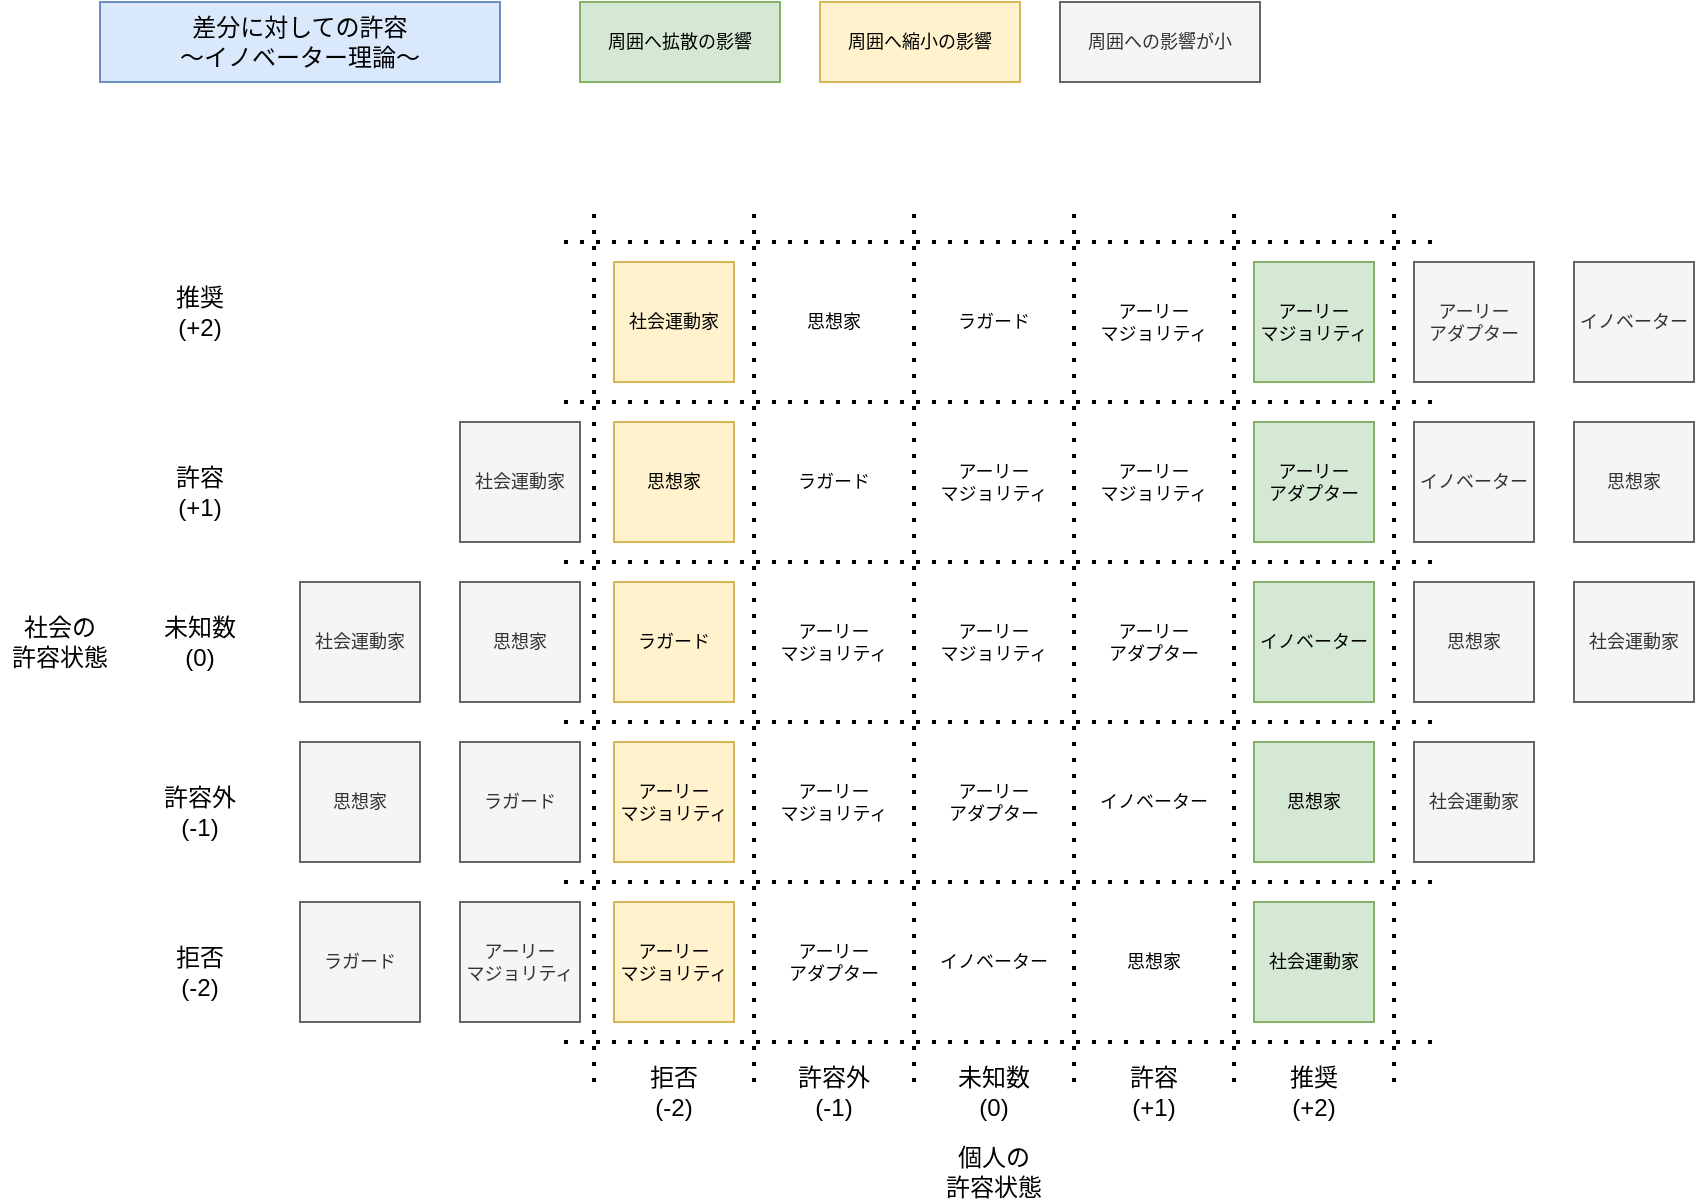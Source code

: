 <mxfile version="27.1.4">
  <diagram name="ページ1" id="kL-LR7i6_pVcXipzNAIo">
    <mxGraphModel dx="1182" dy="1026" grid="1" gridSize="10" guides="1" tooltips="1" connect="1" arrows="1" fold="1" page="1" pageScale="1" pageWidth="1169" pageHeight="827" math="0" shadow="0">
      <root>
        <mxCell id="0" />
        <mxCell id="1" parent="0" />
        <mxCell id="QQLQETNSgTJX-q5ma2Hl-1" value="差分に対しての許容&lt;div&gt;～イノベーター理論～&lt;/div&gt;" style="text;html=1;align=center;verticalAlign=middle;whiteSpace=wrap;rounded=0;fillColor=#dae8fc;strokeColor=#6c8ebf;" vertex="1" parent="1">
          <mxGeometry x="80" y="40" width="200" height="40" as="geometry" />
        </mxCell>
        <mxCell id="QQLQETNSgTJX-q5ma2Hl-2" value="" style="endArrow=none;dashed=1;html=1;dashPattern=1 3;strokeWidth=2;rounded=0;" edge="1" parent="1">
          <mxGeometry width="50" height="50" relative="1" as="geometry">
            <mxPoint x="312" y="400" as="sourcePoint" />
            <mxPoint x="752" y="400" as="targetPoint" />
          </mxGeometry>
        </mxCell>
        <mxCell id="QQLQETNSgTJX-q5ma2Hl-3" value="イノベーター" style="text;html=1;align=center;verticalAlign=middle;whiteSpace=wrap;rounded=0;fontSize=9;fillColor=#d5e8d4;strokeColor=#82b366;" vertex="1" parent="1">
          <mxGeometry x="657" y="330" width="60" height="60" as="geometry" />
        </mxCell>
        <mxCell id="QQLQETNSgTJX-q5ma2Hl-4" value="" style="endArrow=none;dashed=1;html=1;dashPattern=1 3;strokeWidth=2;rounded=0;" edge="1" parent="1">
          <mxGeometry width="50" height="50" relative="1" as="geometry">
            <mxPoint x="487" y="580" as="sourcePoint" />
            <mxPoint x="487" y="140" as="targetPoint" />
          </mxGeometry>
        </mxCell>
        <mxCell id="QQLQETNSgTJX-q5ma2Hl-5" value="" style="endArrow=none;dashed=1;html=1;dashPattern=1 3;strokeWidth=2;rounded=0;" edge="1" parent="1">
          <mxGeometry width="50" height="50" relative="1" as="geometry">
            <mxPoint x="312" y="320" as="sourcePoint" />
            <mxPoint x="752" y="320" as="targetPoint" />
          </mxGeometry>
        </mxCell>
        <mxCell id="QQLQETNSgTJX-q5ma2Hl-6" value="" style="endArrow=none;dashed=1;html=1;dashPattern=1 3;strokeWidth=2;rounded=0;" edge="1" parent="1">
          <mxGeometry width="50" height="50" relative="1" as="geometry">
            <mxPoint x="312" y="240" as="sourcePoint" />
            <mxPoint x="752" y="240" as="targetPoint" />
          </mxGeometry>
        </mxCell>
        <mxCell id="QQLQETNSgTJX-q5ma2Hl-7" value="" style="endArrow=none;dashed=1;html=1;dashPattern=1 3;strokeWidth=2;rounded=0;" edge="1" parent="1">
          <mxGeometry width="50" height="50" relative="1" as="geometry">
            <mxPoint x="312" y="160" as="sourcePoint" />
            <mxPoint x="752" y="160" as="targetPoint" />
          </mxGeometry>
        </mxCell>
        <mxCell id="QQLQETNSgTJX-q5ma2Hl-8" value="" style="endArrow=none;dashed=1;html=1;dashPattern=1 3;strokeWidth=2;rounded=0;" edge="1" parent="1">
          <mxGeometry width="50" height="50" relative="1" as="geometry">
            <mxPoint x="312" y="480" as="sourcePoint" />
            <mxPoint x="752" y="480" as="targetPoint" />
          </mxGeometry>
        </mxCell>
        <mxCell id="QQLQETNSgTJX-q5ma2Hl-9" value="" style="endArrow=none;dashed=1;html=1;dashPattern=1 3;strokeWidth=2;rounded=0;" edge="1" parent="1">
          <mxGeometry width="50" height="50" relative="1" as="geometry">
            <mxPoint x="312" y="560" as="sourcePoint" />
            <mxPoint x="752" y="560" as="targetPoint" />
          </mxGeometry>
        </mxCell>
        <mxCell id="QQLQETNSgTJX-q5ma2Hl-11" value="" style="endArrow=none;dashed=1;html=1;dashPattern=1 3;strokeWidth=2;rounded=0;" edge="1" parent="1">
          <mxGeometry width="50" height="50" relative="1" as="geometry">
            <mxPoint x="407" y="580" as="sourcePoint" />
            <mxPoint x="407" y="140" as="targetPoint" />
          </mxGeometry>
        </mxCell>
        <mxCell id="QQLQETNSgTJX-q5ma2Hl-12" value="" style="endArrow=none;dashed=1;html=1;dashPattern=1 3;strokeWidth=2;rounded=0;" edge="1" parent="1">
          <mxGeometry width="50" height="50" relative="1" as="geometry">
            <mxPoint x="327" y="580" as="sourcePoint" />
            <mxPoint x="327" y="140" as="targetPoint" />
          </mxGeometry>
        </mxCell>
        <mxCell id="QQLQETNSgTJX-q5ma2Hl-13" value="" style="endArrow=none;dashed=1;html=1;dashPattern=1 3;strokeWidth=2;rounded=0;" edge="1" parent="1">
          <mxGeometry width="50" height="50" relative="1" as="geometry">
            <mxPoint x="567" y="580" as="sourcePoint" />
            <mxPoint x="567" y="140" as="targetPoint" />
          </mxGeometry>
        </mxCell>
        <mxCell id="QQLQETNSgTJX-q5ma2Hl-14" value="" style="endArrow=none;dashed=1;html=1;dashPattern=1 3;strokeWidth=2;rounded=0;" edge="1" parent="1">
          <mxGeometry width="50" height="50" relative="1" as="geometry">
            <mxPoint x="647" y="580" as="sourcePoint" />
            <mxPoint x="647" y="140" as="targetPoint" />
          </mxGeometry>
        </mxCell>
        <mxCell id="QQLQETNSgTJX-q5ma2Hl-15" value="" style="endArrow=none;dashed=1;html=1;dashPattern=1 3;strokeWidth=2;rounded=0;" edge="1" parent="1">
          <mxGeometry width="50" height="50" relative="1" as="geometry">
            <mxPoint x="727" y="580" as="sourcePoint" />
            <mxPoint x="727" y="140" as="targetPoint" />
          </mxGeometry>
        </mxCell>
        <mxCell id="QQLQETNSgTJX-q5ma2Hl-16" value="社会の&lt;div&gt;許容状態&lt;/div&gt;" style="text;html=1;align=center;verticalAlign=middle;whiteSpace=wrap;rounded=0;" vertex="1" parent="1">
          <mxGeometry x="30" y="345" width="60" height="30" as="geometry" />
        </mxCell>
        <mxCell id="QQLQETNSgTJX-q5ma2Hl-17" value="個人の&lt;div&gt;許容状態&lt;/div&gt;" style="text;html=1;align=center;verticalAlign=middle;whiteSpace=wrap;rounded=0;" vertex="1" parent="1">
          <mxGeometry x="497" y="610" width="60" height="30" as="geometry" />
        </mxCell>
        <mxCell id="QQLQETNSgTJX-q5ma2Hl-18" value="推奨&lt;div&gt;(+2)&lt;/div&gt;" style="text;html=1;align=center;verticalAlign=middle;whiteSpace=wrap;rounded=0;" vertex="1" parent="1">
          <mxGeometry x="657" y="570" width="60" height="30" as="geometry" />
        </mxCell>
        <mxCell id="QQLQETNSgTJX-q5ma2Hl-19" value="許容&lt;div&gt;(+1)&lt;/div&gt;" style="text;html=1;align=center;verticalAlign=middle;whiteSpace=wrap;rounded=0;" vertex="1" parent="1">
          <mxGeometry x="577" y="570" width="60" height="30" as="geometry" />
        </mxCell>
        <mxCell id="QQLQETNSgTJX-q5ma2Hl-20" value="未知数&lt;div&gt;(0)&lt;/div&gt;" style="text;html=1;align=center;verticalAlign=middle;whiteSpace=wrap;rounded=0;" vertex="1" parent="1">
          <mxGeometry x="497" y="570" width="60" height="30" as="geometry" />
        </mxCell>
        <mxCell id="QQLQETNSgTJX-q5ma2Hl-21" value="許容外&lt;div&gt;(-1)&lt;/div&gt;" style="text;html=1;align=center;verticalAlign=middle;whiteSpace=wrap;rounded=0;" vertex="1" parent="1">
          <mxGeometry x="417" y="570" width="60" height="30" as="geometry" />
        </mxCell>
        <mxCell id="QQLQETNSgTJX-q5ma2Hl-22" value="拒否&lt;div&gt;(-2)&lt;/div&gt;" style="text;html=1;align=center;verticalAlign=middle;whiteSpace=wrap;rounded=0;" vertex="1" parent="1">
          <mxGeometry x="337" y="570" width="60" height="30" as="geometry" />
        </mxCell>
        <mxCell id="QQLQETNSgTJX-q5ma2Hl-23" value="アーリー&lt;div&gt;アダプター&lt;/div&gt;" style="text;html=1;align=center;verticalAlign=middle;whiteSpace=wrap;rounded=0;fontSize=9;" vertex="1" parent="1">
          <mxGeometry x="577" y="330" width="60" height="60" as="geometry" />
        </mxCell>
        <mxCell id="QQLQETNSgTJX-q5ma2Hl-24" value="アーリー&lt;br&gt;&lt;div&gt;マジョリティ&lt;/div&gt;" style="text;html=1;align=center;verticalAlign=middle;whiteSpace=wrap;rounded=0;fontSize=9;" vertex="1" parent="1">
          <mxGeometry x="497" y="330" width="60" height="60" as="geometry" />
        </mxCell>
        <mxCell id="QQLQETNSgTJX-q5ma2Hl-25" value="アーリー&lt;br&gt;&lt;div&gt;マジョリティ&lt;/div&gt;" style="text;html=1;align=center;verticalAlign=middle;whiteSpace=wrap;rounded=0;fontSize=9;" vertex="1" parent="1">
          <mxGeometry x="417" y="330" width="60" height="60" as="geometry" />
        </mxCell>
        <mxCell id="QQLQETNSgTJX-q5ma2Hl-26" value="拒否&lt;div&gt;(-2)&lt;/div&gt;" style="text;html=1;align=center;verticalAlign=middle;whiteSpace=wrap;rounded=0;" vertex="1" parent="1">
          <mxGeometry x="100" y="510" width="60" height="30" as="geometry" />
        </mxCell>
        <mxCell id="QQLQETNSgTJX-q5ma2Hl-27" value="許容外&lt;div&gt;(-1)&lt;/div&gt;" style="text;html=1;align=center;verticalAlign=middle;whiteSpace=wrap;rounded=0;" vertex="1" parent="1">
          <mxGeometry x="100" y="430" width="60" height="30" as="geometry" />
        </mxCell>
        <mxCell id="QQLQETNSgTJX-q5ma2Hl-28" value="未知数&lt;div&gt;(0)&lt;/div&gt;" style="text;html=1;align=center;verticalAlign=middle;whiteSpace=wrap;rounded=0;" vertex="1" parent="1">
          <mxGeometry x="100" y="345" width="60" height="30" as="geometry" />
        </mxCell>
        <mxCell id="QQLQETNSgTJX-q5ma2Hl-29" value="許容&lt;div&gt;(+1)&lt;/div&gt;" style="text;html=1;align=center;verticalAlign=middle;whiteSpace=wrap;rounded=0;" vertex="1" parent="1">
          <mxGeometry x="100" y="270" width="60" height="30" as="geometry" />
        </mxCell>
        <mxCell id="QQLQETNSgTJX-q5ma2Hl-30" value="推奨&lt;div&gt;(+2)&lt;/div&gt;" style="text;html=1;align=center;verticalAlign=middle;whiteSpace=wrap;rounded=0;" vertex="1" parent="1">
          <mxGeometry x="100" y="180" width="60" height="30" as="geometry" />
        </mxCell>
        <mxCell id="QQLQETNSgTJX-q5ma2Hl-31" value="ラガード" style="text;html=1;align=center;verticalAlign=middle;whiteSpace=wrap;rounded=0;fontSize=9;fillColor=#fff2cc;strokeColor=#d6b656;" vertex="1" parent="1">
          <mxGeometry x="337" y="330" width="60" height="60" as="geometry" />
        </mxCell>
        <mxCell id="QQLQETNSgTJX-q5ma2Hl-32" value="アーリー&lt;div&gt;アダプター&lt;/div&gt;" style="text;html=1;align=center;verticalAlign=middle;whiteSpace=wrap;rounded=0;fontSize=9;fillColor=#d5e8d4;strokeColor=#82b366;" vertex="1" parent="1">
          <mxGeometry x="657" y="250" width="60" height="60" as="geometry" />
        </mxCell>
        <mxCell id="QQLQETNSgTJX-q5ma2Hl-33" value="アーリー&lt;br&gt;&lt;div&gt;マジョリティ&lt;/div&gt;" style="text;html=1;align=center;verticalAlign=middle;whiteSpace=wrap;rounded=0;fontSize=9;" vertex="1" parent="1">
          <mxGeometry x="577" y="250" width="60" height="60" as="geometry" />
        </mxCell>
        <mxCell id="QQLQETNSgTJX-q5ma2Hl-34" value="アーリー&lt;br&gt;&lt;div&gt;マジョリティ&lt;/div&gt;" style="text;html=1;align=center;verticalAlign=middle;whiteSpace=wrap;rounded=0;fontSize=9;" vertex="1" parent="1">
          <mxGeometry x="497" y="250" width="60" height="60" as="geometry" />
        </mxCell>
        <mxCell id="QQLQETNSgTJX-q5ma2Hl-35" value="ラガード" style="text;html=1;align=center;verticalAlign=middle;whiteSpace=wrap;rounded=0;fontSize=9;" vertex="1" parent="1">
          <mxGeometry x="417" y="250" width="60" height="60" as="geometry" />
        </mxCell>
        <mxCell id="QQLQETNSgTJX-q5ma2Hl-36" value="イノベーター" style="text;html=1;align=center;verticalAlign=middle;whiteSpace=wrap;rounded=0;fontSize=9;fillColor=#f5f5f5;fontColor=#333333;strokeColor=#666666;" vertex="1" parent="1">
          <mxGeometry x="817" y="170" width="60" height="60" as="geometry" />
        </mxCell>
        <mxCell id="QQLQETNSgTJX-q5ma2Hl-37" value="思想家" style="text;html=1;align=center;verticalAlign=middle;whiteSpace=wrap;rounded=0;fontSize=9;fillColor=#fff2cc;strokeColor=#d6b656;" vertex="1" parent="1">
          <mxGeometry x="337" y="250" width="60" height="60" as="geometry" />
        </mxCell>
        <mxCell id="QQLQETNSgTJX-q5ma2Hl-38" value="思想家" style="text;html=1;align=center;verticalAlign=middle;whiteSpace=wrap;rounded=0;fontSize=9;" vertex="1" parent="1">
          <mxGeometry x="417" y="170" width="60" height="60" as="geometry" />
        </mxCell>
        <mxCell id="QQLQETNSgTJX-q5ma2Hl-39" value="アーリー&lt;br&gt;&lt;div&gt;マジョリティ&lt;/div&gt;" style="text;html=1;align=center;verticalAlign=middle;whiteSpace=wrap;rounded=0;fontSize=9;fillColor=#d5e8d4;strokeColor=#82b366;" vertex="1" parent="1">
          <mxGeometry x="657" y="170" width="60" height="60" as="geometry" />
        </mxCell>
        <mxCell id="QQLQETNSgTJX-q5ma2Hl-40" value="アーリー&lt;br&gt;&lt;div&gt;マジョリティ&lt;/div&gt;" style="text;html=1;align=center;verticalAlign=middle;whiteSpace=wrap;rounded=0;fontSize=9;" vertex="1" parent="1">
          <mxGeometry x="577" y="170" width="60" height="60" as="geometry" />
        </mxCell>
        <mxCell id="QQLQETNSgTJX-q5ma2Hl-41" value="ラガード" style="text;html=1;align=center;verticalAlign=middle;whiteSpace=wrap;rounded=0;fontSize=9;" vertex="1" parent="1">
          <mxGeometry x="497" y="170" width="60" height="60" as="geometry" />
        </mxCell>
        <mxCell id="QQLQETNSgTJX-q5ma2Hl-42" value="アーリー&lt;div&gt;アダプター&lt;/div&gt;" style="text;html=1;align=center;verticalAlign=middle;whiteSpace=wrap;rounded=0;fontSize=9;fillColor=#f5f5f5;fontColor=#333333;strokeColor=#666666;" vertex="1" parent="1">
          <mxGeometry x="737" y="170" width="60" height="60" as="geometry" />
        </mxCell>
        <mxCell id="QQLQETNSgTJX-q5ma2Hl-45" value="社会運動家" style="text;html=1;align=center;verticalAlign=middle;whiteSpace=wrap;rounded=0;fontSize=9;fillColor=#fff2cc;strokeColor=#d6b656;" vertex="1" parent="1">
          <mxGeometry x="337" y="170" width="60" height="60" as="geometry" />
        </mxCell>
        <mxCell id="QQLQETNSgTJX-q5ma2Hl-46" value="イノベーター" style="text;html=1;align=center;verticalAlign=middle;whiteSpace=wrap;rounded=0;fontSize=9;" vertex="1" parent="1">
          <mxGeometry x="577" y="410" width="60" height="60" as="geometry" />
        </mxCell>
        <mxCell id="QQLQETNSgTJX-q5ma2Hl-47" value="アーリー&lt;div&gt;アダプター&lt;/div&gt;" style="text;html=1;align=center;verticalAlign=middle;whiteSpace=wrap;rounded=0;fontSize=9;" vertex="1" parent="1">
          <mxGeometry x="497" y="410" width="60" height="60" as="geometry" />
        </mxCell>
        <mxCell id="QQLQETNSgTJX-q5ma2Hl-48" value="アーリー&lt;br&gt;&lt;div&gt;マジョリティ&lt;/div&gt;" style="text;html=1;align=center;verticalAlign=middle;whiteSpace=wrap;rounded=0;fontSize=9;" vertex="1" parent="1">
          <mxGeometry x="417" y="410" width="60" height="60" as="geometry" />
        </mxCell>
        <mxCell id="QQLQETNSgTJX-q5ma2Hl-49" value="アーリー&lt;br&gt;&lt;div&gt;マジョリティ&lt;/div&gt;" style="text;html=1;align=center;verticalAlign=middle;whiteSpace=wrap;rounded=0;fontSize=9;fillColor=#fff2cc;strokeColor=#d6b656;" vertex="1" parent="1">
          <mxGeometry x="337" y="410" width="60" height="60" as="geometry" />
        </mxCell>
        <mxCell id="QQLQETNSgTJX-q5ma2Hl-50" value="思想家" style="text;html=1;align=center;verticalAlign=middle;whiteSpace=wrap;rounded=0;fontSize=9;fillColor=#d5e8d4;strokeColor=#82b366;" vertex="1" parent="1">
          <mxGeometry x="657" y="410" width="60" height="60" as="geometry" />
        </mxCell>
        <mxCell id="QQLQETNSgTJX-q5ma2Hl-51" value="思想家" style="text;html=1;align=center;verticalAlign=middle;whiteSpace=wrap;rounded=0;fontSize=9;" vertex="1" parent="1">
          <mxGeometry x="577" y="490" width="60" height="60" as="geometry" />
        </mxCell>
        <mxCell id="QQLQETNSgTJX-q5ma2Hl-52" value="社会運動家" style="text;html=1;align=center;verticalAlign=middle;whiteSpace=wrap;rounded=0;fontSize=9;fillColor=#d5e8d4;strokeColor=#82b366;" vertex="1" parent="1">
          <mxGeometry x="657" y="490" width="60" height="60" as="geometry" />
        </mxCell>
        <mxCell id="QQLQETNSgTJX-q5ma2Hl-53" value="思想家" style="text;html=1;align=center;verticalAlign=middle;whiteSpace=wrap;rounded=0;fontSize=9;fillColor=#f5f5f5;strokeColor=#666666;fontColor=#333333;" vertex="1" parent="1">
          <mxGeometry x="737" y="330" width="60" height="60" as="geometry" />
        </mxCell>
        <mxCell id="QQLQETNSgTJX-q5ma2Hl-54" value="社会運動家" style="text;html=1;align=center;verticalAlign=middle;whiteSpace=wrap;rounded=0;fontSize=9;fillColor=#f5f5f5;strokeColor=#666666;fontColor=#333333;" vertex="1" parent="1">
          <mxGeometry x="737" y="410" width="60" height="60" as="geometry" />
        </mxCell>
        <mxCell id="QQLQETNSgTJX-q5ma2Hl-55" value="社会運動家" style="text;html=1;align=center;verticalAlign=middle;whiteSpace=wrap;rounded=0;fontSize=9;fillColor=#f5f5f5;strokeColor=#666666;fontColor=#333333;" vertex="1" parent="1">
          <mxGeometry x="817" y="330" width="60" height="60" as="geometry" />
        </mxCell>
        <mxCell id="QQLQETNSgTJX-q5ma2Hl-56" value="イノベーター" style="text;html=1;align=center;verticalAlign=middle;whiteSpace=wrap;rounded=0;fontSize=9;fillColor=#f5f5f5;fontColor=#333333;strokeColor=#666666;" vertex="1" parent="1">
          <mxGeometry x="737" y="250" width="60" height="60" as="geometry" />
        </mxCell>
        <mxCell id="QQLQETNSgTJX-q5ma2Hl-57" value="思想家" style="text;html=1;align=center;verticalAlign=middle;whiteSpace=wrap;rounded=0;fontSize=9;fillColor=#f5f5f5;strokeColor=#666666;fontColor=#333333;" vertex="1" parent="1">
          <mxGeometry x="817" y="250" width="60" height="60" as="geometry" />
        </mxCell>
        <mxCell id="QQLQETNSgTJX-q5ma2Hl-58" value="イノベーター" style="text;html=1;align=center;verticalAlign=middle;whiteSpace=wrap;rounded=0;fontSize=9;" vertex="1" parent="1">
          <mxGeometry x="497" y="490" width="60" height="60" as="geometry" />
        </mxCell>
        <mxCell id="QQLQETNSgTJX-q5ma2Hl-59" value="アーリー&lt;div&gt;アダプター&lt;/div&gt;" style="text;html=1;align=center;verticalAlign=middle;whiteSpace=wrap;rounded=0;fontSize=9;" vertex="1" parent="1">
          <mxGeometry x="417" y="490" width="60" height="60" as="geometry" />
        </mxCell>
        <mxCell id="QQLQETNSgTJX-q5ma2Hl-60" value="アーリー&lt;br&gt;&lt;div&gt;マジョリティ&lt;/div&gt;" style="text;html=1;align=center;verticalAlign=middle;whiteSpace=wrap;rounded=0;fontSize=9;fillColor=#fff2cc;strokeColor=#d6b656;" vertex="1" parent="1">
          <mxGeometry x="337" y="490" width="60" height="60" as="geometry" />
        </mxCell>
        <mxCell id="QQLQETNSgTJX-q5ma2Hl-61" value="思想家" style="text;html=1;align=center;verticalAlign=middle;whiteSpace=wrap;rounded=0;fontSize=9;fillColor=#f5f5f5;strokeColor=#666666;fontColor=#333333;" vertex="1" parent="1">
          <mxGeometry x="260" y="330" width="60" height="60" as="geometry" />
        </mxCell>
        <mxCell id="QQLQETNSgTJX-q5ma2Hl-62" value="社会運動家" style="text;html=1;align=center;verticalAlign=middle;whiteSpace=wrap;rounded=0;fontSize=9;fillColor=#f5f5f5;strokeColor=#666666;fontColor=#333333;" vertex="1" parent="1">
          <mxGeometry x="180" y="330" width="60" height="60" as="geometry" />
        </mxCell>
        <mxCell id="QQLQETNSgTJX-q5ma2Hl-63" value="社会運動家" style="text;html=1;align=center;verticalAlign=middle;whiteSpace=wrap;rounded=0;fontSize=9;fillColor=#f5f5f5;strokeColor=#666666;fontColor=#333333;" vertex="1" parent="1">
          <mxGeometry x="260" y="250" width="60" height="60" as="geometry" />
        </mxCell>
        <mxCell id="QQLQETNSgTJX-q5ma2Hl-64" value="ラガード" style="text;html=1;align=center;verticalAlign=middle;whiteSpace=wrap;rounded=0;fontSize=9;fillColor=#f5f5f5;fontColor=#333333;strokeColor=#666666;" vertex="1" parent="1">
          <mxGeometry x="260" y="410" width="60" height="60" as="geometry" />
        </mxCell>
        <mxCell id="QQLQETNSgTJX-q5ma2Hl-65" value="ラガード" style="text;html=1;align=center;verticalAlign=middle;whiteSpace=wrap;rounded=0;fontSize=9;fillColor=#f5f5f5;fontColor=#333333;strokeColor=#666666;" vertex="1" parent="1">
          <mxGeometry x="180" y="490" width="60" height="60" as="geometry" />
        </mxCell>
        <mxCell id="QQLQETNSgTJX-q5ma2Hl-66" value="アーリー&lt;br&gt;&lt;div&gt;マジョリティ&lt;/div&gt;" style="text;html=1;align=center;verticalAlign=middle;whiteSpace=wrap;rounded=0;fontSize=9;fillColor=#f5f5f5;fontColor=#333333;strokeColor=#666666;" vertex="1" parent="1">
          <mxGeometry x="260" y="490" width="60" height="60" as="geometry" />
        </mxCell>
        <mxCell id="QQLQETNSgTJX-q5ma2Hl-67" value="思想家" style="text;html=1;align=center;verticalAlign=middle;whiteSpace=wrap;rounded=0;fontSize=9;fillColor=#f5f5f5;strokeColor=#666666;fontColor=#333333;" vertex="1" parent="1">
          <mxGeometry x="180" y="410" width="60" height="60" as="geometry" />
        </mxCell>
        <mxCell id="QQLQETNSgTJX-q5ma2Hl-68" value="&lt;div&gt;周囲への&lt;span style=&quot;background-color: transparent; color: light-dark(rgb(51, 51, 51), rgb(193, 193, 193));&quot;&gt;影響が小&lt;/span&gt;&lt;/div&gt;" style="text;html=1;align=center;verticalAlign=middle;whiteSpace=wrap;rounded=0;fontSize=9;fillColor=#f5f5f5;fontColor=#333333;strokeColor=#666666;" vertex="1" parent="1">
          <mxGeometry x="560" y="40" width="100" height="40" as="geometry" />
        </mxCell>
        <mxCell id="QQLQETNSgTJX-q5ma2Hl-69" value="周囲へ拡散の影響" style="text;html=1;align=center;verticalAlign=middle;whiteSpace=wrap;rounded=0;fontSize=9;fillColor=#d5e8d4;strokeColor=#82b366;" vertex="1" parent="1">
          <mxGeometry x="320" y="40" width="100" height="40" as="geometry" />
        </mxCell>
        <mxCell id="QQLQETNSgTJX-q5ma2Hl-70" value="周囲へ縮小の影響" style="text;html=1;align=center;verticalAlign=middle;whiteSpace=wrap;rounded=0;fontSize=9;fillColor=#fff2cc;strokeColor=#d6b656;" vertex="1" parent="1">
          <mxGeometry x="440" y="40" width="100" height="40" as="geometry" />
        </mxCell>
      </root>
    </mxGraphModel>
  </diagram>
</mxfile>
